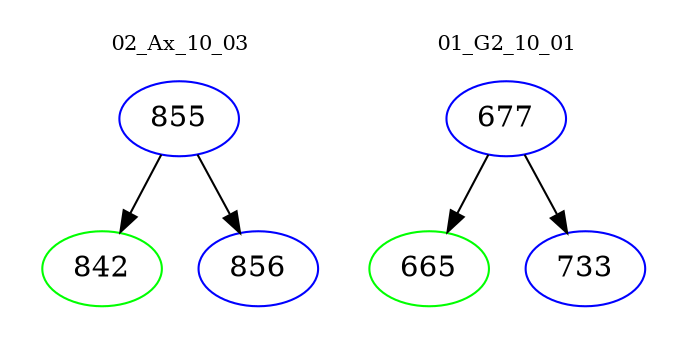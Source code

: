 digraph{
subgraph cluster_0 {
color = white
label = "02_Ax_10_03";
fontsize=10;
T0_855 [label="855", color="blue"]
T0_855 -> T0_842 [color="black"]
T0_842 [label="842", color="green"]
T0_855 -> T0_856 [color="black"]
T0_856 [label="856", color="blue"]
}
subgraph cluster_1 {
color = white
label = "01_G2_10_01";
fontsize=10;
T1_677 [label="677", color="blue"]
T1_677 -> T1_665 [color="black"]
T1_665 [label="665", color="green"]
T1_677 -> T1_733 [color="black"]
T1_733 [label="733", color="blue"]
}
}
